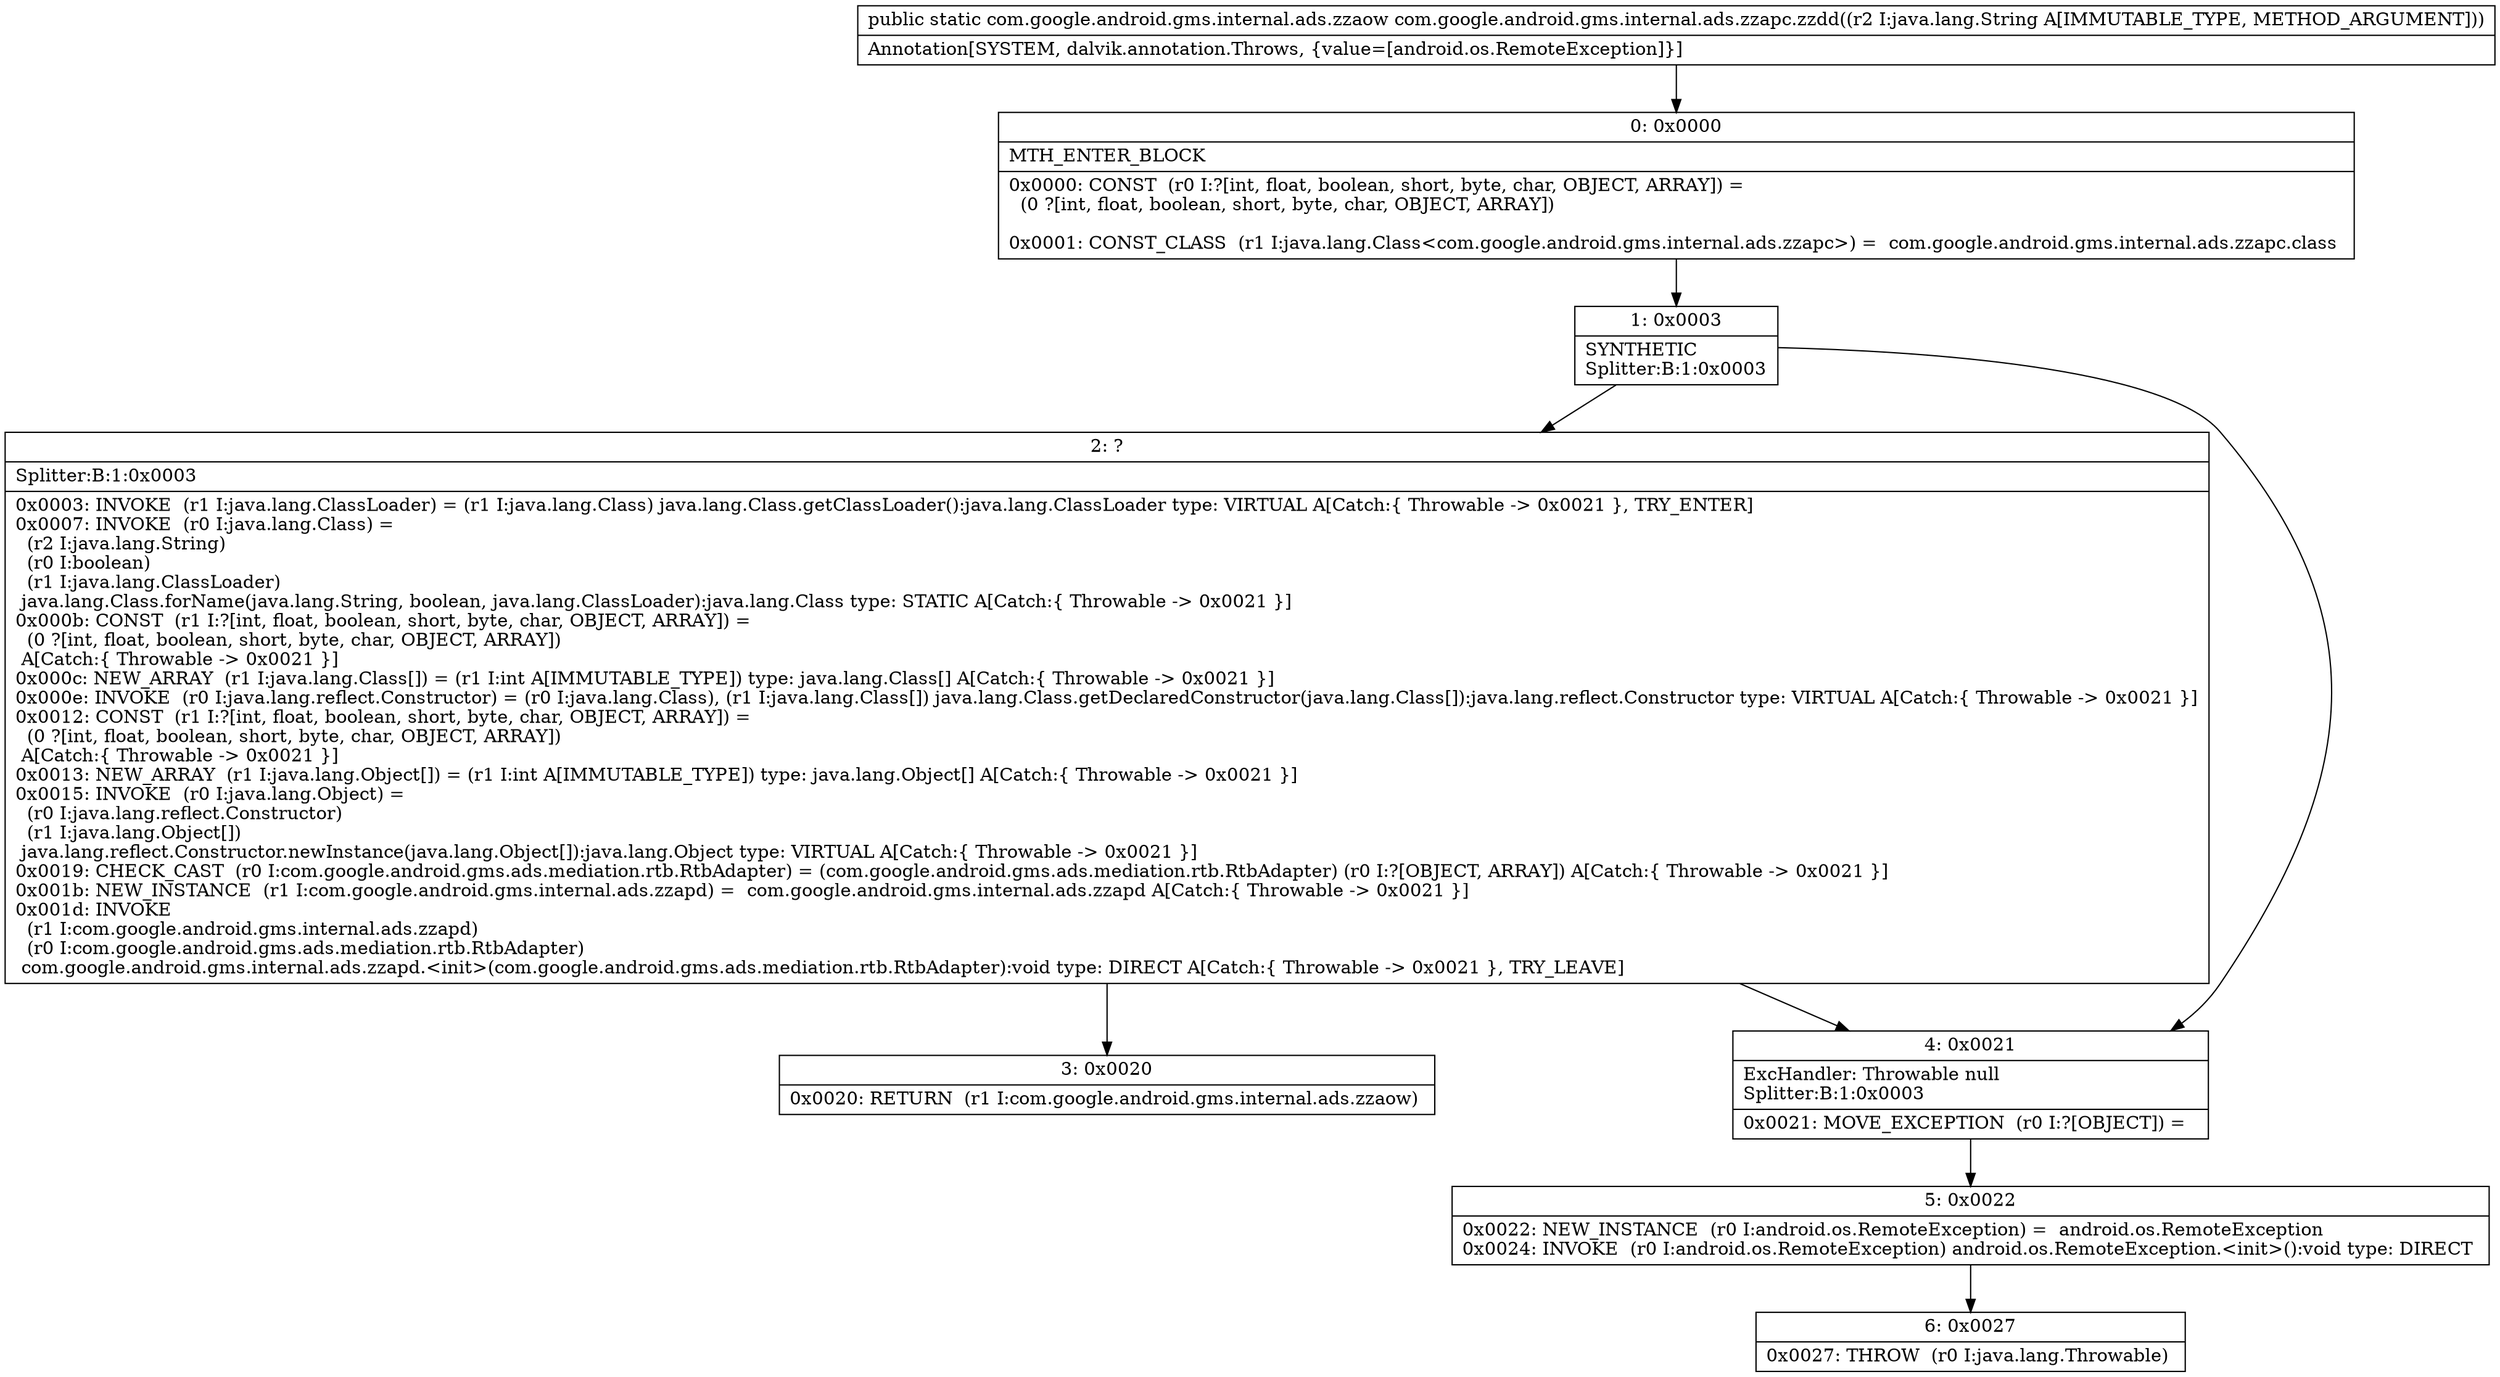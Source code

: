 digraph "CFG forcom.google.android.gms.internal.ads.zzapc.zzdd(Ljava\/lang\/String;)Lcom\/google\/android\/gms\/internal\/ads\/zzaow;" {
Node_0 [shape=record,label="{0\:\ 0x0000|MTH_ENTER_BLOCK\l|0x0000: CONST  (r0 I:?[int, float, boolean, short, byte, char, OBJECT, ARRAY]) = \l  (0 ?[int, float, boolean, short, byte, char, OBJECT, ARRAY])\l \l0x0001: CONST_CLASS  (r1 I:java.lang.Class\<com.google.android.gms.internal.ads.zzapc\>) =  com.google.android.gms.internal.ads.zzapc.class \l}"];
Node_1 [shape=record,label="{1\:\ 0x0003|SYNTHETIC\lSplitter:B:1:0x0003\l}"];
Node_2 [shape=record,label="{2\:\ ?|Splitter:B:1:0x0003\l|0x0003: INVOKE  (r1 I:java.lang.ClassLoader) = (r1 I:java.lang.Class) java.lang.Class.getClassLoader():java.lang.ClassLoader type: VIRTUAL A[Catch:\{ Throwable \-\> 0x0021 \}, TRY_ENTER]\l0x0007: INVOKE  (r0 I:java.lang.Class) = \l  (r2 I:java.lang.String)\l  (r0 I:boolean)\l  (r1 I:java.lang.ClassLoader)\l java.lang.Class.forName(java.lang.String, boolean, java.lang.ClassLoader):java.lang.Class type: STATIC A[Catch:\{ Throwable \-\> 0x0021 \}]\l0x000b: CONST  (r1 I:?[int, float, boolean, short, byte, char, OBJECT, ARRAY]) = \l  (0 ?[int, float, boolean, short, byte, char, OBJECT, ARRAY])\l A[Catch:\{ Throwable \-\> 0x0021 \}]\l0x000c: NEW_ARRAY  (r1 I:java.lang.Class[]) = (r1 I:int A[IMMUTABLE_TYPE]) type: java.lang.Class[] A[Catch:\{ Throwable \-\> 0x0021 \}]\l0x000e: INVOKE  (r0 I:java.lang.reflect.Constructor) = (r0 I:java.lang.Class), (r1 I:java.lang.Class[]) java.lang.Class.getDeclaredConstructor(java.lang.Class[]):java.lang.reflect.Constructor type: VIRTUAL A[Catch:\{ Throwable \-\> 0x0021 \}]\l0x0012: CONST  (r1 I:?[int, float, boolean, short, byte, char, OBJECT, ARRAY]) = \l  (0 ?[int, float, boolean, short, byte, char, OBJECT, ARRAY])\l A[Catch:\{ Throwable \-\> 0x0021 \}]\l0x0013: NEW_ARRAY  (r1 I:java.lang.Object[]) = (r1 I:int A[IMMUTABLE_TYPE]) type: java.lang.Object[] A[Catch:\{ Throwable \-\> 0x0021 \}]\l0x0015: INVOKE  (r0 I:java.lang.Object) = \l  (r0 I:java.lang.reflect.Constructor)\l  (r1 I:java.lang.Object[])\l java.lang.reflect.Constructor.newInstance(java.lang.Object[]):java.lang.Object type: VIRTUAL A[Catch:\{ Throwable \-\> 0x0021 \}]\l0x0019: CHECK_CAST  (r0 I:com.google.android.gms.ads.mediation.rtb.RtbAdapter) = (com.google.android.gms.ads.mediation.rtb.RtbAdapter) (r0 I:?[OBJECT, ARRAY]) A[Catch:\{ Throwable \-\> 0x0021 \}]\l0x001b: NEW_INSTANCE  (r1 I:com.google.android.gms.internal.ads.zzapd) =  com.google.android.gms.internal.ads.zzapd A[Catch:\{ Throwable \-\> 0x0021 \}]\l0x001d: INVOKE  \l  (r1 I:com.google.android.gms.internal.ads.zzapd)\l  (r0 I:com.google.android.gms.ads.mediation.rtb.RtbAdapter)\l com.google.android.gms.internal.ads.zzapd.\<init\>(com.google.android.gms.ads.mediation.rtb.RtbAdapter):void type: DIRECT A[Catch:\{ Throwable \-\> 0x0021 \}, TRY_LEAVE]\l}"];
Node_3 [shape=record,label="{3\:\ 0x0020|0x0020: RETURN  (r1 I:com.google.android.gms.internal.ads.zzaow) \l}"];
Node_4 [shape=record,label="{4\:\ 0x0021|ExcHandler: Throwable null\lSplitter:B:1:0x0003\l|0x0021: MOVE_EXCEPTION  (r0 I:?[OBJECT]) =  \l}"];
Node_5 [shape=record,label="{5\:\ 0x0022|0x0022: NEW_INSTANCE  (r0 I:android.os.RemoteException) =  android.os.RemoteException \l0x0024: INVOKE  (r0 I:android.os.RemoteException) android.os.RemoteException.\<init\>():void type: DIRECT \l}"];
Node_6 [shape=record,label="{6\:\ 0x0027|0x0027: THROW  (r0 I:java.lang.Throwable) \l}"];
MethodNode[shape=record,label="{public static com.google.android.gms.internal.ads.zzaow com.google.android.gms.internal.ads.zzapc.zzdd((r2 I:java.lang.String A[IMMUTABLE_TYPE, METHOD_ARGUMENT]))  | Annotation[SYSTEM, dalvik.annotation.Throws, \{value=[android.os.RemoteException]\}]\l}"];
MethodNode -> Node_0;
Node_0 -> Node_1;
Node_1 -> Node_2;
Node_1 -> Node_4;
Node_2 -> Node_3;
Node_2 -> Node_4;
Node_4 -> Node_5;
Node_5 -> Node_6;
}

